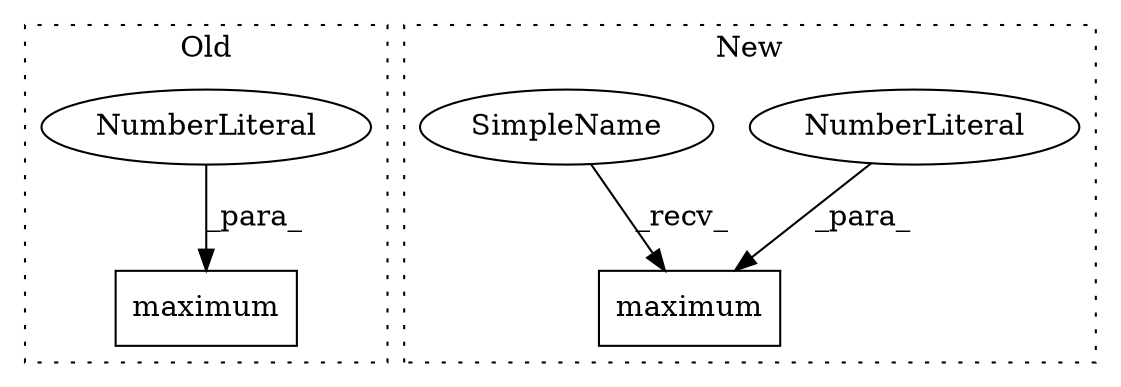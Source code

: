 digraph G {
subgraph cluster0 {
1 [label="maximum" a="32" s="8919,8934" l="8,1" shape="box"];
4 [label="NumberLiteral" a="34" s="8927" l="1" shape="ellipse"];
label = "Old";
style="dotted";
}
subgraph cluster1 {
2 [label="maximum" a="32" s="8803,8830" l="8,1" shape="box"];
3 [label="NumberLiteral" a="34" s="8811" l="1" shape="ellipse"];
5 [label="SimpleName" a="42" s="8797" l="5" shape="ellipse"];
label = "New";
style="dotted";
}
3 -> 2 [label="_para_"];
4 -> 1 [label="_para_"];
5 -> 2 [label="_recv_"];
}
